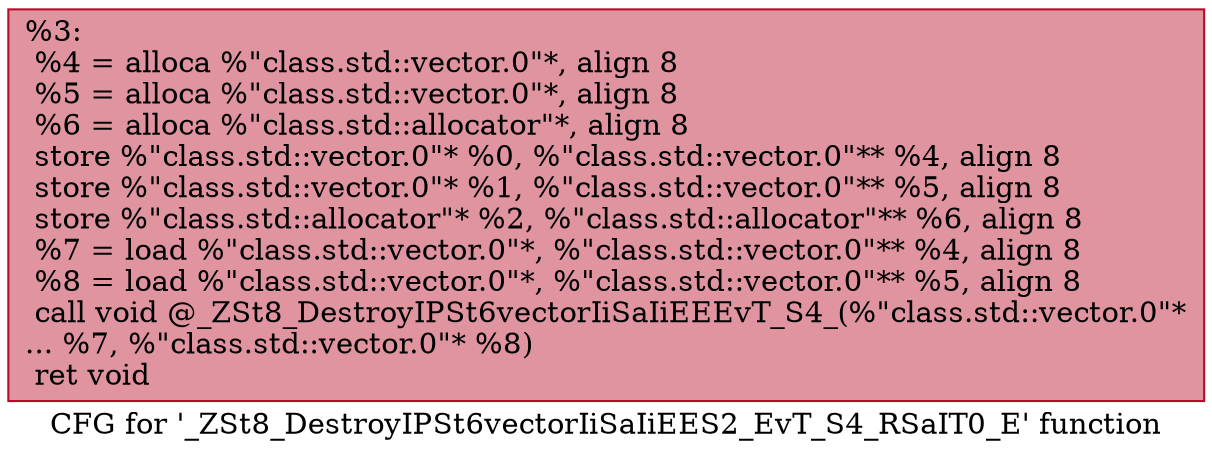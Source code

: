 digraph "CFG for '_ZSt8_DestroyIPSt6vectorIiSaIiEES2_EvT_S4_RSaIT0_E' function" {
	label="CFG for '_ZSt8_DestroyIPSt6vectorIiSaIiEES2_EvT_S4_RSaIT0_E' function";

	Node0x55aa9ab7f4b0 [shape=record,color="#b70d28ff", style=filled, fillcolor="#b70d2870",label="{%3:\l  %4 = alloca %\"class.std::vector.0\"*, align 8\l  %5 = alloca %\"class.std::vector.0\"*, align 8\l  %6 = alloca %\"class.std::allocator\"*, align 8\l  store %\"class.std::vector.0\"* %0, %\"class.std::vector.0\"** %4, align 8\l  store %\"class.std::vector.0\"* %1, %\"class.std::vector.0\"** %5, align 8\l  store %\"class.std::allocator\"* %2, %\"class.std::allocator\"** %6, align 8\l  %7 = load %\"class.std::vector.0\"*, %\"class.std::vector.0\"** %4, align 8\l  %8 = load %\"class.std::vector.0\"*, %\"class.std::vector.0\"** %5, align 8\l  call void @_ZSt8_DestroyIPSt6vectorIiSaIiEEEvT_S4_(%\"class.std::vector.0\"*\l... %7, %\"class.std::vector.0\"* %8)\l  ret void\l}"];
}
